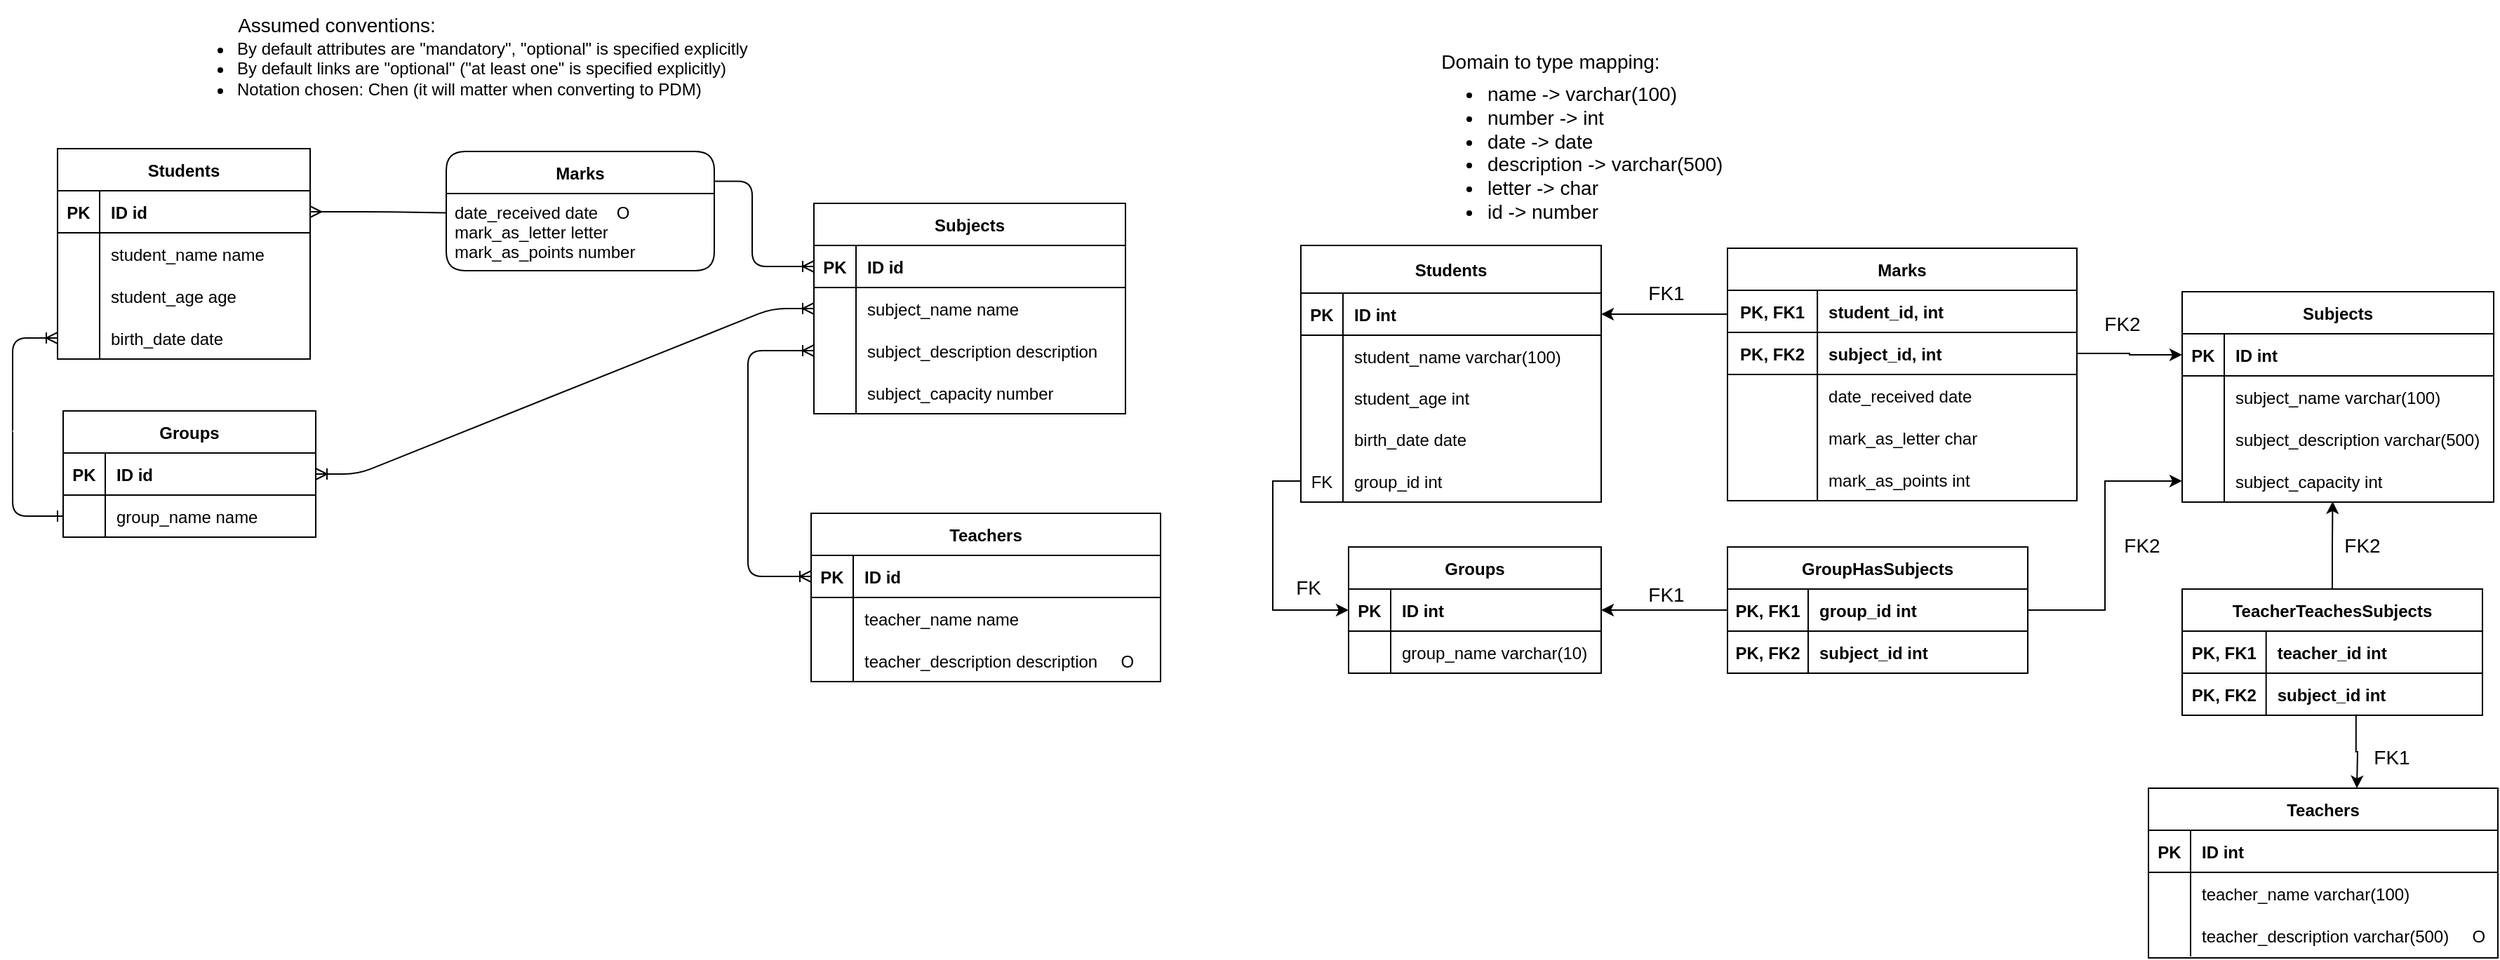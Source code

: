 <mxfile version="15.0.4" type="device"><diagram id="R2lEEEUBdFMjLlhIrx00" name="Page-1"><mxGraphModel dx="2043" dy="1235" grid="0" gridSize="10" guides="1" tooltips="1" connect="1" arrows="1" fold="1" page="1" pageScale="1" pageWidth="850" pageHeight="1100" math="0" shadow="0" extFonts="Permanent Marker^https://fonts.googleapis.com/css?family=Permanent+Marker"><root><mxCell id="0"/><mxCell id="1" parent="0"/><mxCell id="3-szfEB-cQUrkq_Mznma-2" value="Students" style="shape=table;startSize=30;container=1;collapsible=0;childLayout=tableLayout;fixedRows=1;rowLines=0;fontStyle=1;align=center;resizeLast=1;" vertex="1" parent="1"><mxGeometry x="280" y="150" width="180" height="150" as="geometry"/></mxCell><mxCell id="3-szfEB-cQUrkq_Mznma-3" value="" style="shape=partialRectangle;collapsible=0;dropTarget=0;pointerEvents=0;fillColor=none;top=0;left=0;bottom=1;right=0;points=[[0,0.5],[1,0.5]];portConstraint=eastwest;fontStyle=0" vertex="1" parent="3-szfEB-cQUrkq_Mznma-2"><mxGeometry y="30" width="180" height="30" as="geometry"/></mxCell><mxCell id="3-szfEB-cQUrkq_Mznma-4" value="PK" style="shape=partialRectangle;connectable=0;fillColor=none;top=0;left=0;bottom=0;right=0;fontStyle=1;overflow=hidden;" vertex="1" parent="3-szfEB-cQUrkq_Mznma-3"><mxGeometry width="30" height="30" as="geometry"/></mxCell><mxCell id="3-szfEB-cQUrkq_Mznma-5" value="ID id" style="shape=partialRectangle;connectable=0;fillColor=none;top=0;left=0;bottom=0;right=0;align=left;spacingLeft=6;fontStyle=1;overflow=hidden;" vertex="1" parent="3-szfEB-cQUrkq_Mznma-3"><mxGeometry x="30" width="150" height="30" as="geometry"/></mxCell><mxCell id="3-szfEB-cQUrkq_Mznma-6" value="" style="shape=partialRectangle;collapsible=0;dropTarget=0;pointerEvents=0;fillColor=none;top=0;left=0;bottom=0;right=0;points=[[0,0.5],[1,0.5]];portConstraint=eastwest;fontStyle=0" vertex="1" parent="3-szfEB-cQUrkq_Mznma-2"><mxGeometry y="60" width="180" height="30" as="geometry"/></mxCell><mxCell id="3-szfEB-cQUrkq_Mznma-7" value="" style="shape=partialRectangle;connectable=0;fillColor=none;top=0;left=0;bottom=0;right=0;editable=1;overflow=hidden;fontStyle=0" vertex="1" parent="3-szfEB-cQUrkq_Mznma-6"><mxGeometry width="30" height="30" as="geometry"/></mxCell><mxCell id="3-szfEB-cQUrkq_Mznma-8" value="student_name name" style="shape=partialRectangle;connectable=0;fillColor=none;top=0;left=0;bottom=0;right=0;align=left;spacingLeft=6;overflow=hidden;fontStyle=0" vertex="1" parent="3-szfEB-cQUrkq_Mznma-6"><mxGeometry x="30" width="150" height="30" as="geometry"/></mxCell><mxCell id="3-szfEB-cQUrkq_Mznma-9" value="" style="shape=partialRectangle;collapsible=0;dropTarget=0;pointerEvents=0;fillColor=none;top=0;left=0;bottom=0;right=0;points=[[0,0.5],[1,0.5]];portConstraint=eastwest;fontStyle=0" vertex="1" parent="3-szfEB-cQUrkq_Mznma-2"><mxGeometry y="90" width="180" height="30" as="geometry"/></mxCell><mxCell id="3-szfEB-cQUrkq_Mznma-10" value="" style="shape=partialRectangle;connectable=0;fillColor=none;top=0;left=0;bottom=0;right=0;editable=1;overflow=hidden;fontStyle=0" vertex="1" parent="3-szfEB-cQUrkq_Mznma-9"><mxGeometry width="30" height="30" as="geometry"/></mxCell><mxCell id="3-szfEB-cQUrkq_Mznma-11" value="student_age age" style="shape=partialRectangle;connectable=0;fillColor=none;top=0;left=0;bottom=0;right=0;align=left;spacingLeft=6;overflow=hidden;fontStyle=0" vertex="1" parent="3-szfEB-cQUrkq_Mznma-9"><mxGeometry x="30" width="150" height="30" as="geometry"/></mxCell><mxCell id="3-szfEB-cQUrkq_Mznma-12" value="" style="shape=partialRectangle;collapsible=0;dropTarget=0;pointerEvents=0;fillColor=none;top=0;left=0;bottom=0;right=0;points=[[0,0.5],[1,0.5]];portConstraint=eastwest;fontStyle=0" vertex="1" parent="3-szfEB-cQUrkq_Mznma-2"><mxGeometry y="120" width="180" height="30" as="geometry"/></mxCell><mxCell id="3-szfEB-cQUrkq_Mznma-13" value="" style="shape=partialRectangle;connectable=0;fillColor=none;top=0;left=0;bottom=0;right=0;editable=1;overflow=hidden;fontStyle=0" vertex="1" parent="3-szfEB-cQUrkq_Mznma-12"><mxGeometry width="30" height="30" as="geometry"/></mxCell><mxCell id="3-szfEB-cQUrkq_Mznma-14" value="birth_date date" style="shape=partialRectangle;connectable=0;fillColor=none;top=0;left=0;bottom=0;right=0;align=left;spacingLeft=6;overflow=hidden;fontStyle=0" vertex="1" parent="3-szfEB-cQUrkq_Mznma-12"><mxGeometry x="30" width="150" height="30" as="geometry"/></mxCell><mxCell id="3-szfEB-cQUrkq_Mznma-15" value="Groups" style="shape=table;startSize=30;container=1;collapsible=0;childLayout=tableLayout;fixedRows=1;rowLines=0;fontStyle=1;align=center;resizeLast=1;" vertex="1" parent="1"><mxGeometry x="284" y="337" width="180" height="90" as="geometry"/></mxCell><mxCell id="3-szfEB-cQUrkq_Mznma-16" value="" style="shape=partialRectangle;collapsible=0;dropTarget=0;pointerEvents=0;fillColor=none;top=0;left=0;bottom=1;right=0;points=[[0,0.5],[1,0.5]];portConstraint=eastwest;" vertex="1" parent="3-szfEB-cQUrkq_Mznma-15"><mxGeometry y="30" width="180" height="30" as="geometry"/></mxCell><mxCell id="3-szfEB-cQUrkq_Mznma-17" value="PK" style="shape=partialRectangle;connectable=0;fillColor=none;top=0;left=0;bottom=0;right=0;fontStyle=1;overflow=hidden;" vertex="1" parent="3-szfEB-cQUrkq_Mznma-16"><mxGeometry width="30" height="30" as="geometry"/></mxCell><mxCell id="3-szfEB-cQUrkq_Mznma-18" value="ID id" style="shape=partialRectangle;connectable=0;fillColor=none;top=0;left=0;bottom=0;right=0;align=left;spacingLeft=6;fontStyle=1;overflow=hidden;" vertex="1" parent="3-szfEB-cQUrkq_Mznma-16"><mxGeometry x="30" width="150" height="30" as="geometry"/></mxCell><mxCell id="3-szfEB-cQUrkq_Mznma-19" value="" style="shape=partialRectangle;collapsible=0;dropTarget=0;pointerEvents=0;fillColor=none;top=0;left=0;bottom=0;right=0;points=[[0,0.5],[1,0.5]];portConstraint=eastwest;" vertex="1" parent="3-szfEB-cQUrkq_Mznma-15"><mxGeometry y="60" width="180" height="30" as="geometry"/></mxCell><mxCell id="3-szfEB-cQUrkq_Mznma-20" value="" style="shape=partialRectangle;connectable=0;fillColor=none;top=0;left=0;bottom=0;right=0;editable=1;overflow=hidden;" vertex="1" parent="3-szfEB-cQUrkq_Mznma-19"><mxGeometry width="30" height="30" as="geometry"/></mxCell><mxCell id="3-szfEB-cQUrkq_Mznma-21" value="group_name name" style="shape=partialRectangle;connectable=0;fillColor=none;top=0;left=0;bottom=0;right=0;align=left;spacingLeft=6;overflow=hidden;fontStyle=0" vertex="1" parent="3-szfEB-cQUrkq_Mznma-19"><mxGeometry x="30" width="150" height="30" as="geometry"/></mxCell><mxCell id="3-szfEB-cQUrkq_Mznma-22" value="" style="shape=partialRectangle;collapsible=0;dropTarget=0;pointerEvents=0;fillColor=none;top=0;left=0;bottom=0;right=0;points=[[0,0.5],[1,0.5]];portConstraint=eastwest;" vertex="1" parent="3-szfEB-cQUrkq_Mznma-15"><mxGeometry y="90" width="180" as="geometry"/></mxCell><mxCell id="3-szfEB-cQUrkq_Mznma-23" value="" style="shape=partialRectangle;connectable=0;fillColor=none;top=0;left=0;bottom=0;right=0;editable=1;overflow=hidden;" vertex="1" parent="3-szfEB-cQUrkq_Mznma-22"><mxGeometry width="30" as="geometry"/></mxCell><mxCell id="3-szfEB-cQUrkq_Mznma-24" value="" style="shape=partialRectangle;connectable=0;fillColor=none;top=0;left=0;bottom=0;right=0;align=left;spacingLeft=6;overflow=hidden;fontStyle=0" vertex="1" parent="3-szfEB-cQUrkq_Mznma-22"><mxGeometry x="30" width="150" as="geometry"/></mxCell><mxCell id="3-szfEB-cQUrkq_Mznma-25" value="" style="shape=partialRectangle;collapsible=0;dropTarget=0;pointerEvents=0;fillColor=none;top=0;left=0;bottom=0;right=0;points=[[0,0.5],[1,0.5]];portConstraint=eastwest;" vertex="1" parent="3-szfEB-cQUrkq_Mznma-15"><mxGeometry y="90" width="180" as="geometry"/></mxCell><mxCell id="3-szfEB-cQUrkq_Mznma-26" value="" style="shape=partialRectangle;connectable=0;fillColor=none;top=0;left=0;bottom=0;right=0;editable=1;overflow=hidden;" vertex="1" parent="3-szfEB-cQUrkq_Mznma-25"><mxGeometry width="30" as="geometry"/></mxCell><mxCell id="3-szfEB-cQUrkq_Mznma-27" value="" style="shape=partialRectangle;connectable=0;fillColor=none;top=0;left=0;bottom=0;right=0;align=left;spacingLeft=6;overflow=hidden;fontStyle=0" vertex="1" parent="3-szfEB-cQUrkq_Mznma-25"><mxGeometry x="30" width="150" as="geometry"/></mxCell><mxCell id="3-szfEB-cQUrkq_Mznma-28" value="Subjects" style="shape=table;startSize=30;container=1;collapsible=0;childLayout=tableLayout;fixedRows=1;rowLines=0;fontStyle=1;align=center;resizeLast=1;" vertex="1" parent="1"><mxGeometry x="819" y="189" width="222" height="150" as="geometry"/></mxCell><mxCell id="3-szfEB-cQUrkq_Mznma-29" value="" style="shape=partialRectangle;collapsible=0;dropTarget=0;pointerEvents=0;fillColor=none;top=0;left=0;bottom=1;right=0;points=[[0,0.5],[1,0.5]];portConstraint=eastwest;fontStyle=0" vertex="1" parent="3-szfEB-cQUrkq_Mznma-28"><mxGeometry y="30" width="222" height="30" as="geometry"/></mxCell><mxCell id="3-szfEB-cQUrkq_Mznma-30" value="PK" style="shape=partialRectangle;connectable=0;fillColor=none;top=0;left=0;bottom=0;right=0;fontStyle=1;overflow=hidden;" vertex="1" parent="3-szfEB-cQUrkq_Mznma-29"><mxGeometry width="30" height="30" as="geometry"/></mxCell><mxCell id="3-szfEB-cQUrkq_Mznma-31" value="ID id" style="shape=partialRectangle;connectable=0;fillColor=none;top=0;left=0;bottom=0;right=0;align=left;spacingLeft=6;fontStyle=1;overflow=hidden;" vertex="1" parent="3-szfEB-cQUrkq_Mznma-29"><mxGeometry x="30" width="192" height="30" as="geometry"/></mxCell><mxCell id="3-szfEB-cQUrkq_Mznma-32" value="" style="shape=partialRectangle;collapsible=0;dropTarget=0;pointerEvents=0;fillColor=none;top=0;left=0;bottom=0;right=0;points=[[0,0.5],[1,0.5]];portConstraint=eastwest;fontStyle=0" vertex="1" parent="3-szfEB-cQUrkq_Mznma-28"><mxGeometry y="60" width="222" height="30" as="geometry"/></mxCell><mxCell id="3-szfEB-cQUrkq_Mznma-33" value="" style="shape=partialRectangle;connectable=0;fillColor=none;top=0;left=0;bottom=0;right=0;editable=1;overflow=hidden;fontStyle=0" vertex="1" parent="3-szfEB-cQUrkq_Mznma-32"><mxGeometry width="30" height="30" as="geometry"/></mxCell><mxCell id="3-szfEB-cQUrkq_Mznma-34" value="subject_name name" style="shape=partialRectangle;connectable=0;fillColor=none;top=0;left=0;bottom=0;right=0;align=left;spacingLeft=6;overflow=hidden;fontStyle=0" vertex="1" parent="3-szfEB-cQUrkq_Mznma-32"><mxGeometry x="30" width="192" height="30" as="geometry"/></mxCell><mxCell id="3-szfEB-cQUrkq_Mznma-35" value="" style="shape=partialRectangle;collapsible=0;dropTarget=0;pointerEvents=0;fillColor=none;top=0;left=0;bottom=0;right=0;points=[[0,0.5],[1,0.5]];portConstraint=eastwest;fontStyle=0" vertex="1" parent="3-szfEB-cQUrkq_Mznma-28"><mxGeometry y="90" width="222" height="30" as="geometry"/></mxCell><mxCell id="3-szfEB-cQUrkq_Mznma-36" value="" style="shape=partialRectangle;connectable=0;fillColor=none;top=0;left=0;bottom=0;right=0;editable=1;overflow=hidden;fontStyle=0" vertex="1" parent="3-szfEB-cQUrkq_Mznma-35"><mxGeometry width="30" height="30" as="geometry"/></mxCell><mxCell id="3-szfEB-cQUrkq_Mznma-37" value="subject_description description" style="shape=partialRectangle;connectable=0;fillColor=none;top=0;left=0;bottom=0;right=0;align=left;spacingLeft=6;overflow=hidden;fontStyle=0" vertex="1" parent="3-szfEB-cQUrkq_Mznma-35"><mxGeometry x="30" width="192" height="30" as="geometry"/></mxCell><mxCell id="3-szfEB-cQUrkq_Mznma-38" value="" style="shape=partialRectangle;collapsible=0;dropTarget=0;pointerEvents=0;fillColor=none;top=0;left=0;bottom=0;right=0;points=[[0,0.5],[1,0.5]];portConstraint=eastwest;fontStyle=0" vertex="1" parent="3-szfEB-cQUrkq_Mznma-28"><mxGeometry y="120" width="222" height="30" as="geometry"/></mxCell><mxCell id="3-szfEB-cQUrkq_Mznma-39" value="" style="shape=partialRectangle;connectable=0;fillColor=none;top=0;left=0;bottom=0;right=0;editable=1;overflow=hidden;fontStyle=0" vertex="1" parent="3-szfEB-cQUrkq_Mznma-38"><mxGeometry width="30" height="30" as="geometry"/></mxCell><mxCell id="3-szfEB-cQUrkq_Mznma-40" value="subject_capacity number" style="shape=partialRectangle;connectable=0;fillColor=none;top=0;left=0;bottom=0;right=0;align=left;spacingLeft=6;overflow=hidden;fontStyle=0" vertex="1" parent="3-szfEB-cQUrkq_Mznma-38"><mxGeometry x="30" width="192" height="30" as="geometry"/></mxCell><mxCell id="3-szfEB-cQUrkq_Mznma-42" value="" style="edgeStyle=entityRelationEdgeStyle;fontSize=12;html=1;endArrow=ERoneToMany;exitX=1;exitY=0.5;exitDx=0;exitDy=0;startArrow=ERoneToMany;startFill=0;fontStyle=0;entryX=0;entryY=0.5;entryDx=0;entryDy=0;" edge="1" parent="1" source="3-szfEB-cQUrkq_Mznma-16" target="3-szfEB-cQUrkq_Mznma-32"><mxGeometry width="100" height="100" relative="1" as="geometry"><mxPoint x="190" y="340" as="sourcePoint"/><mxPoint x="819" y="234" as="targetPoint"/></mxGeometry></mxCell><mxCell id="3-szfEB-cQUrkq_Mznma-43" value="Marks" style="swimlane;childLayout=stackLayout;horizontal=1;startSize=30;horizontalStack=0;rounded=1;fontSize=12;fontStyle=1;strokeWidth=1;resizeParent=0;resizeLast=1;shadow=0;dashed=0;align=center;swimlaneLine=1;collapsible=0;" vertex="1" parent="1"><mxGeometry x="557" y="152" width="191" height="85" as="geometry"/></mxCell><mxCell id="3-szfEB-cQUrkq_Mznma-44" value="date_received date    O&#10;mark_as_letter letter&#10;mark_as_points number" style="align=left;strokeColor=none;fillColor=none;spacingLeft=4;fontSize=12;verticalAlign=top;resizable=0;rotatable=0;part=1;fontStyle=0" vertex="1" parent="3-szfEB-cQUrkq_Mznma-43"><mxGeometry y="30" width="191" height="55" as="geometry"/></mxCell><mxCell id="3-szfEB-cQUrkq_Mznma-45" value="" style="edgeStyle=orthogonalEdgeStyle;fontSize=12;html=1;endArrow=none;exitX=1;exitY=0.5;exitDx=0;exitDy=0;startArrow=ERmany;startFill=0;endFill=0;fontStyle=0;entryX=0;entryY=0.25;entryDx=0;entryDy=0;" edge="1" parent="1" source="3-szfEB-cQUrkq_Mznma-3" target="3-szfEB-cQUrkq_Mznma-44"><mxGeometry width="100" height="100" relative="1" as="geometry"><mxPoint x="515" y="224.5" as="sourcePoint"/><mxPoint x="602" y="193" as="targetPoint"/></mxGeometry></mxCell><mxCell id="3-szfEB-cQUrkq_Mznma-46" value="" style="edgeStyle=orthogonalEdgeStyle;fontSize=12;html=1;endArrow=none;startArrow=ERoneToMany;startFill=0;endFill=0;entryX=1;entryY=0.25;entryDx=0;entryDy=0;fontStyle=0;exitX=0;exitY=0.5;exitDx=0;exitDy=0;" edge="1" parent="1" source="3-szfEB-cQUrkq_Mznma-29" target="3-szfEB-cQUrkq_Mznma-43"><mxGeometry width="100" height="100" relative="1" as="geometry"><mxPoint x="803" y="208" as="sourcePoint"/><mxPoint x="510" y="305" as="targetPoint"/><Array as="points"><mxPoint x="775" y="234"/><mxPoint x="775" y="173"/></Array></mxGeometry></mxCell><mxCell id="3-szfEB-cQUrkq_Mznma-49" value="Teachers" style="shape=table;startSize=30;container=1;collapsible=0;childLayout=tableLayout;fixedRows=1;rowLines=0;fontStyle=1;align=center;resizeLast=1;" vertex="1" parent="1"><mxGeometry x="817" y="410" width="249" height="120" as="geometry"/></mxCell><mxCell id="3-szfEB-cQUrkq_Mznma-50" value="" style="shape=partialRectangle;collapsible=0;dropTarget=0;pointerEvents=0;fillColor=none;top=0;left=0;bottom=1;right=0;points=[[0,0.5],[1,0.5]];portConstraint=eastwest;fontStyle=0" vertex="1" parent="3-szfEB-cQUrkq_Mznma-49"><mxGeometry y="30" width="249" height="30" as="geometry"/></mxCell><mxCell id="3-szfEB-cQUrkq_Mznma-51" value="PK" style="shape=partialRectangle;connectable=0;fillColor=none;top=0;left=0;bottom=0;right=0;fontStyle=1;overflow=hidden;" vertex="1" parent="3-szfEB-cQUrkq_Mznma-50"><mxGeometry width="30" height="30" as="geometry"/></mxCell><mxCell id="3-szfEB-cQUrkq_Mznma-52" value="ID id" style="shape=partialRectangle;connectable=0;fillColor=none;top=0;left=0;bottom=0;right=0;align=left;spacingLeft=6;fontStyle=1;overflow=hidden;" vertex="1" parent="3-szfEB-cQUrkq_Mznma-50"><mxGeometry x="30" width="219" height="30" as="geometry"/></mxCell><mxCell id="3-szfEB-cQUrkq_Mznma-53" value="" style="shape=partialRectangle;collapsible=0;dropTarget=0;pointerEvents=0;fillColor=none;top=0;left=0;bottom=0;right=0;points=[[0,0.5],[1,0.5]];portConstraint=eastwest;fontStyle=0" vertex="1" parent="3-szfEB-cQUrkq_Mznma-49"><mxGeometry y="60" width="249" height="30" as="geometry"/></mxCell><mxCell id="3-szfEB-cQUrkq_Mznma-54" value="" style="shape=partialRectangle;connectable=0;fillColor=none;top=0;left=0;bottom=0;right=0;editable=1;overflow=hidden;fontStyle=0" vertex="1" parent="3-szfEB-cQUrkq_Mznma-53"><mxGeometry width="30" height="30" as="geometry"/></mxCell><mxCell id="3-szfEB-cQUrkq_Mznma-55" value="teacher_name name" style="shape=partialRectangle;connectable=0;fillColor=none;top=0;left=0;bottom=0;right=0;align=left;spacingLeft=6;overflow=hidden;fontStyle=0" vertex="1" parent="3-szfEB-cQUrkq_Mznma-53"><mxGeometry x="30" width="219" height="30" as="geometry"/></mxCell><mxCell id="3-szfEB-cQUrkq_Mznma-56" value="" style="shape=partialRectangle;collapsible=0;dropTarget=0;pointerEvents=0;fillColor=none;top=0;left=0;bottom=0;right=0;points=[[0,0.5],[1,0.5]];portConstraint=eastwest;fontStyle=0" vertex="1" parent="3-szfEB-cQUrkq_Mznma-49"><mxGeometry y="90" width="249" height="30" as="geometry"/></mxCell><mxCell id="3-szfEB-cQUrkq_Mznma-57" value="" style="shape=partialRectangle;connectable=0;fillColor=none;top=0;left=0;bottom=0;right=0;editable=1;overflow=hidden;fontStyle=0" vertex="1" parent="3-szfEB-cQUrkq_Mznma-56"><mxGeometry width="30" height="30" as="geometry"/></mxCell><mxCell id="3-szfEB-cQUrkq_Mznma-58" value="teacher_description description     O" style="shape=partialRectangle;connectable=0;fillColor=none;top=0;left=0;bottom=0;right=0;align=left;spacingLeft=6;overflow=hidden;fontStyle=0" vertex="1" parent="3-szfEB-cQUrkq_Mznma-56"><mxGeometry x="30" width="219" height="30" as="geometry"/></mxCell><mxCell id="3-szfEB-cQUrkq_Mznma-59" value="" style="shape=partialRectangle;collapsible=0;dropTarget=0;pointerEvents=0;fillColor=none;top=0;left=0;bottom=0;right=0;points=[[0,0.5],[1,0.5]];portConstraint=eastwest;fontStyle=0" vertex="1" parent="3-szfEB-cQUrkq_Mznma-49"><mxGeometry y="120" width="249" as="geometry"/></mxCell><mxCell id="3-szfEB-cQUrkq_Mznma-60" value="" style="shape=partialRectangle;connectable=0;fillColor=none;top=0;left=0;bottom=0;right=0;editable=1;overflow=hidden;fontStyle=0" vertex="1" parent="3-szfEB-cQUrkq_Mznma-59"><mxGeometry width="30" as="geometry"/></mxCell><mxCell id="3-szfEB-cQUrkq_Mznma-61" value="" style="shape=partialRectangle;connectable=0;fillColor=none;top=0;left=0;bottom=0;right=0;align=left;spacingLeft=6;overflow=hidden;fontStyle=0" vertex="1" parent="3-szfEB-cQUrkq_Mznma-59"><mxGeometry x="30" width="219" as="geometry"/></mxCell><mxCell id="3-szfEB-cQUrkq_Mznma-62" value="" style="edgeStyle=orthogonalEdgeStyle;fontSize=12;html=1;endArrow=ERoneToMany;startArrow=ERoneToMany;startFill=0;fontStyle=0;exitX=0;exitY=0.5;exitDx=0;exitDy=0;entryX=0;entryY=0.5;entryDx=0;entryDy=0;" edge="1" parent="1" source="3-szfEB-cQUrkq_Mznma-35" target="3-szfEB-cQUrkq_Mznma-50"><mxGeometry width="100" height="100" relative="1" as="geometry"><mxPoint x="771" y="312" as="sourcePoint"/><mxPoint x="798" y="485" as="targetPoint"/><Array as="points"><mxPoint x="772" y="294"/><mxPoint x="772" y="455"/></Array></mxGeometry></mxCell><mxCell id="3-szfEB-cQUrkq_Mznma-65" value="&lt;ul&gt;&lt;li&gt;By default attributes are &quot;mandatory&quot;, &quot;optional&quot; is specified explicitly&lt;/li&gt;&lt;li&gt;By default links are &quot;optional&quot; (&quot;at least one&quot; is specified explicitly)&lt;/li&gt;&lt;li&gt;Notation chosen: Chen (it will matter when converting to PDM)&lt;/li&gt;&lt;/ul&gt;" style="text;strokeColor=none;fillColor=none;html=1;whiteSpace=wrap;verticalAlign=middle;overflow=hidden;" vertex="1" parent="1"><mxGeometry x="366" y="57" width="669" height="61" as="geometry"/></mxCell><mxCell id="3-szfEB-cQUrkq_Mznma-67" value="Assumed conventions:" style="text;html=1;strokeColor=none;fillColor=none;align=center;verticalAlign=middle;whiteSpace=wrap;rounded=0;fontSize=14;" vertex="1" parent="1"><mxGeometry x="379" y="44" width="200" height="36" as="geometry"/></mxCell><mxCell id="3-szfEB-cQUrkq_Mznma-69" value="&lt;ul&gt;&lt;li&gt;name -&amp;gt; varchar(100)&lt;/li&gt;&lt;li&gt;number -&amp;gt; int&lt;/li&gt;&lt;li&gt;date -&amp;gt; date&lt;/li&gt;&lt;li&gt;description -&amp;gt; varchar(500)&lt;/li&gt;&lt;li&gt;letter -&amp;gt; char&lt;/li&gt;&lt;li&gt;id -&amp;gt; number&lt;/li&gt;&lt;/ul&gt;" style="text;strokeColor=none;fillColor=none;html=1;whiteSpace=wrap;verticalAlign=middle;overflow=hidden;fontSize=14;fontStyle=0" vertex="1" parent="1"><mxGeometry x="1257" y="86" width="276" height="129" as="geometry"/></mxCell><mxCell id="3-szfEB-cQUrkq_Mznma-71" value="Domain to type mapping:" style="text;html=1;strokeColor=none;fillColor=none;align=center;verticalAlign=middle;whiteSpace=wrap;rounded=0;fontSize=14;fontStyle=0" vertex="1" parent="1"><mxGeometry x="1244" y="70" width="200" height="36" as="geometry"/></mxCell><mxCell id="3-szfEB-cQUrkq_Mznma-86" value="Groups" style="shape=table;startSize=30;container=1;collapsible=0;childLayout=tableLayout;fixedRows=1;rowLines=0;fontStyle=1;align=center;resizeLast=1;" vertex="1" parent="1"><mxGeometry x="1200" y="434" width="180" height="90" as="geometry"/></mxCell><mxCell id="3-szfEB-cQUrkq_Mznma-87" value="" style="shape=partialRectangle;collapsible=0;dropTarget=0;pointerEvents=0;fillColor=none;top=0;left=0;bottom=1;right=0;points=[[0,0.5],[1,0.5]];portConstraint=eastwest;fontStyle=0" vertex="1" parent="3-szfEB-cQUrkq_Mznma-86"><mxGeometry y="30" width="180" height="30" as="geometry"/></mxCell><mxCell id="3-szfEB-cQUrkq_Mznma-88" value="PK" style="shape=partialRectangle;connectable=0;fillColor=none;top=0;left=0;bottom=0;right=0;fontStyle=1;overflow=hidden;" vertex="1" parent="3-szfEB-cQUrkq_Mznma-87"><mxGeometry width="30" height="30" as="geometry"/></mxCell><mxCell id="3-szfEB-cQUrkq_Mznma-89" value="ID int" style="shape=partialRectangle;connectable=0;fillColor=none;top=0;left=0;bottom=0;right=0;align=left;spacingLeft=6;fontStyle=1;overflow=hidden;" vertex="1" parent="3-szfEB-cQUrkq_Mznma-87"><mxGeometry x="30" width="150" height="30" as="geometry"/></mxCell><mxCell id="3-szfEB-cQUrkq_Mznma-90" value="" style="shape=partialRectangle;collapsible=0;dropTarget=0;pointerEvents=0;fillColor=none;top=0;left=0;bottom=0;right=0;points=[[0,0.5],[1,0.5]];portConstraint=eastwest;fontStyle=0" vertex="1" parent="3-szfEB-cQUrkq_Mznma-86"><mxGeometry y="60" width="180" height="30" as="geometry"/></mxCell><mxCell id="3-szfEB-cQUrkq_Mznma-91" value="" style="shape=partialRectangle;connectable=0;fillColor=none;top=0;left=0;bottom=0;right=0;editable=1;overflow=hidden;fontStyle=0" vertex="1" parent="3-szfEB-cQUrkq_Mznma-90"><mxGeometry width="30" height="30" as="geometry"/></mxCell><mxCell id="3-szfEB-cQUrkq_Mznma-92" value="group_name varchar(10)" style="shape=partialRectangle;connectable=0;fillColor=none;top=0;left=0;bottom=0;right=0;align=left;spacingLeft=6;overflow=hidden;fontStyle=0" vertex="1" parent="3-szfEB-cQUrkq_Mznma-90"><mxGeometry x="30" width="150" height="30" as="geometry"/></mxCell><mxCell id="3-szfEB-cQUrkq_Mznma-93" value="" style="shape=partialRectangle;collapsible=0;dropTarget=0;pointerEvents=0;fillColor=none;top=0;left=0;bottom=0;right=0;points=[[0,0.5],[1,0.5]];portConstraint=eastwest;fontStyle=0" vertex="1" parent="3-szfEB-cQUrkq_Mznma-86"><mxGeometry y="90" width="180" as="geometry"/></mxCell><mxCell id="3-szfEB-cQUrkq_Mznma-94" value="" style="shape=partialRectangle;connectable=0;fillColor=none;top=0;left=0;bottom=0;right=0;editable=1;overflow=hidden;fontStyle=0" vertex="1" parent="3-szfEB-cQUrkq_Mznma-93"><mxGeometry width="30" as="geometry"/></mxCell><mxCell id="3-szfEB-cQUrkq_Mznma-95" value="" style="shape=partialRectangle;connectable=0;fillColor=none;top=0;left=0;bottom=0;right=0;align=left;spacingLeft=6;overflow=hidden;fontStyle=0" vertex="1" parent="3-szfEB-cQUrkq_Mznma-93"><mxGeometry x="30" width="150" as="geometry"/></mxCell><mxCell id="3-szfEB-cQUrkq_Mznma-96" value="" style="shape=partialRectangle;collapsible=0;dropTarget=0;pointerEvents=0;fillColor=none;top=0;left=0;bottom=0;right=0;points=[[0,0.5],[1,0.5]];portConstraint=eastwest;fontStyle=0" vertex="1" parent="3-szfEB-cQUrkq_Mznma-86"><mxGeometry y="90" width="180" as="geometry"/></mxCell><mxCell id="3-szfEB-cQUrkq_Mznma-97" value="" style="shape=partialRectangle;connectable=0;fillColor=none;top=0;left=0;bottom=0;right=0;editable=1;overflow=hidden;fontStyle=0" vertex="1" parent="3-szfEB-cQUrkq_Mznma-96"><mxGeometry width="30" as="geometry"/></mxCell><mxCell id="3-szfEB-cQUrkq_Mznma-98" value="" style="shape=partialRectangle;connectable=0;fillColor=none;top=0;left=0;bottom=0;right=0;align=left;spacingLeft=6;overflow=hidden;fontStyle=0" vertex="1" parent="3-szfEB-cQUrkq_Mznma-96"><mxGeometry x="30" width="150" as="geometry"/></mxCell><mxCell id="3-szfEB-cQUrkq_Mznma-104" value="Students" style="shape=table;startSize=34;container=1;collapsible=0;childLayout=tableLayout;fixedRows=1;rowLines=0;fontStyle=1;align=center;resizeLast=1;" vertex="1" parent="1"><mxGeometry x="1166" y="219" width="214" height="183" as="geometry"/></mxCell><mxCell id="3-szfEB-cQUrkq_Mznma-105" value="" style="shape=partialRectangle;collapsible=0;dropTarget=0;pointerEvents=0;fillColor=none;top=0;left=0;bottom=1;right=0;points=[[0,0.5],[1,0.5]];portConstraint=eastwest;fontStyle=0" vertex="1" parent="3-szfEB-cQUrkq_Mznma-104"><mxGeometry y="34" width="214" height="30" as="geometry"/></mxCell><mxCell id="3-szfEB-cQUrkq_Mznma-106" value="PK" style="shape=partialRectangle;connectable=0;fillColor=none;top=0;left=0;bottom=0;right=0;fontStyle=1;overflow=hidden;" vertex="1" parent="3-szfEB-cQUrkq_Mznma-105"><mxGeometry width="30" height="30" as="geometry"/></mxCell><mxCell id="3-szfEB-cQUrkq_Mznma-107" value="ID int" style="shape=partialRectangle;connectable=0;fillColor=none;top=0;left=0;bottom=0;right=0;align=left;spacingLeft=6;fontStyle=1;overflow=hidden;" vertex="1" parent="3-szfEB-cQUrkq_Mznma-105"><mxGeometry x="30" width="184" height="30" as="geometry"/></mxCell><mxCell id="3-szfEB-cQUrkq_Mznma-108" value="" style="shape=partialRectangle;collapsible=0;dropTarget=0;pointerEvents=0;fillColor=none;top=0;left=0;bottom=0;right=0;points=[[0,0.5],[1,0.5]];portConstraint=eastwest;fontStyle=0" vertex="1" parent="3-szfEB-cQUrkq_Mznma-104"><mxGeometry y="64" width="214" height="30" as="geometry"/></mxCell><mxCell id="3-szfEB-cQUrkq_Mznma-109" value="" style="shape=partialRectangle;connectable=0;fillColor=none;top=0;left=0;bottom=0;right=0;editable=1;overflow=hidden;fontStyle=0" vertex="1" parent="3-szfEB-cQUrkq_Mznma-108"><mxGeometry width="30" height="30" as="geometry"/></mxCell><mxCell id="3-szfEB-cQUrkq_Mznma-110" value="student_name varchar(100)" style="shape=partialRectangle;connectable=0;fillColor=none;top=0;left=0;bottom=0;right=0;align=left;spacingLeft=6;overflow=hidden;fontStyle=0" vertex="1" parent="3-szfEB-cQUrkq_Mznma-108"><mxGeometry x="30" width="184" height="30" as="geometry"/></mxCell><mxCell id="3-szfEB-cQUrkq_Mznma-111" value="" style="shape=partialRectangle;collapsible=0;dropTarget=0;pointerEvents=0;fillColor=none;top=0;left=0;bottom=0;right=0;points=[[0,0.5],[1,0.5]];portConstraint=eastwest;fontStyle=0" vertex="1" parent="3-szfEB-cQUrkq_Mznma-104"><mxGeometry y="94" width="214" height="29" as="geometry"/></mxCell><mxCell id="3-szfEB-cQUrkq_Mznma-112" value="" style="shape=partialRectangle;connectable=0;fillColor=none;top=0;left=0;bottom=0;right=0;editable=1;overflow=hidden;fontStyle=0" vertex="1" parent="3-szfEB-cQUrkq_Mznma-111"><mxGeometry width="30" height="29" as="geometry"/></mxCell><mxCell id="3-szfEB-cQUrkq_Mznma-113" value="student_age int" style="shape=partialRectangle;connectable=0;fillColor=none;top=0;left=0;bottom=0;right=0;align=left;spacingLeft=6;overflow=hidden;fontStyle=0" vertex="1" parent="3-szfEB-cQUrkq_Mznma-111"><mxGeometry x="30" width="184" height="29" as="geometry"/></mxCell><mxCell id="3-szfEB-cQUrkq_Mznma-114" value="" style="shape=partialRectangle;collapsible=0;dropTarget=0;pointerEvents=0;fillColor=none;top=0;left=0;bottom=0;right=0;points=[[0,0.5],[1,0.5]];portConstraint=eastwest;fontStyle=0" vertex="1" parent="3-szfEB-cQUrkq_Mznma-104"><mxGeometry y="123" width="214" height="30" as="geometry"/></mxCell><mxCell id="3-szfEB-cQUrkq_Mznma-115" value="" style="shape=partialRectangle;connectable=0;fillColor=none;top=0;left=0;bottom=0;right=0;editable=1;overflow=hidden;fontStyle=0" vertex="1" parent="3-szfEB-cQUrkq_Mznma-114"><mxGeometry width="30" height="30" as="geometry"/></mxCell><mxCell id="3-szfEB-cQUrkq_Mznma-116" value="birth_date date" style="shape=partialRectangle;connectable=0;fillColor=none;top=0;left=0;bottom=0;right=0;align=left;spacingLeft=6;overflow=hidden;fontStyle=0" vertex="1" parent="3-szfEB-cQUrkq_Mznma-114"><mxGeometry x="30" width="184" height="30" as="geometry"/></mxCell><mxCell id="3-szfEB-cQUrkq_Mznma-134" value="" style="shape=partialRectangle;collapsible=0;dropTarget=0;pointerEvents=0;fillColor=none;top=0;left=0;bottom=0;right=0;points=[[0,0.5],[1,0.5]];portConstraint=eastwest;fontStyle=0" vertex="1" parent="3-szfEB-cQUrkq_Mznma-104"><mxGeometry y="153" width="214" height="30" as="geometry"/></mxCell><mxCell id="3-szfEB-cQUrkq_Mznma-135" value="FK" style="shape=partialRectangle;connectable=0;fillColor=none;top=0;left=0;bottom=0;right=0;editable=1;overflow=hidden;fontStyle=0" vertex="1" parent="3-szfEB-cQUrkq_Mznma-134"><mxGeometry width="30" height="30" as="geometry"/></mxCell><mxCell id="3-szfEB-cQUrkq_Mznma-136" value="group_id int" style="shape=partialRectangle;connectable=0;fillColor=none;top=0;left=0;bottom=0;right=0;align=left;spacingLeft=6;overflow=hidden;fontStyle=0" vertex="1" parent="3-szfEB-cQUrkq_Mznma-134"><mxGeometry x="30" width="184" height="30" as="geometry"/></mxCell><mxCell id="3-szfEB-cQUrkq_Mznma-120" value="Subjects" style="shape=table;startSize=30;container=1;collapsible=0;childLayout=tableLayout;fixedRows=1;rowLines=0;fontStyle=1;align=center;resizeLast=1;" vertex="1" parent="1"><mxGeometry x="1794" y="251.96" width="222" height="150" as="geometry"/></mxCell><mxCell id="3-szfEB-cQUrkq_Mznma-121" value="" style="shape=partialRectangle;collapsible=0;dropTarget=0;pointerEvents=0;fillColor=none;top=0;left=0;bottom=1;right=0;points=[[0,0.5],[1,0.5]];portConstraint=eastwest;fontStyle=0" vertex="1" parent="3-szfEB-cQUrkq_Mznma-120"><mxGeometry y="30" width="222" height="30" as="geometry"/></mxCell><mxCell id="3-szfEB-cQUrkq_Mznma-122" value="PK" style="shape=partialRectangle;connectable=0;fillColor=none;top=0;left=0;bottom=0;right=0;fontStyle=1;overflow=hidden;" vertex="1" parent="3-szfEB-cQUrkq_Mznma-121"><mxGeometry width="30" height="30" as="geometry"/></mxCell><mxCell id="3-szfEB-cQUrkq_Mznma-123" value="ID int" style="shape=partialRectangle;connectable=0;fillColor=none;top=0;left=0;bottom=0;right=0;align=left;spacingLeft=6;fontStyle=1;overflow=hidden;" vertex="1" parent="3-szfEB-cQUrkq_Mznma-121"><mxGeometry x="30" width="192" height="30" as="geometry"/></mxCell><mxCell id="3-szfEB-cQUrkq_Mznma-124" value="" style="shape=partialRectangle;collapsible=0;dropTarget=0;pointerEvents=0;fillColor=none;top=0;left=0;bottom=0;right=0;points=[[0,0.5],[1,0.5]];portConstraint=eastwest;fontStyle=0" vertex="1" parent="3-szfEB-cQUrkq_Mznma-120"><mxGeometry y="60" width="222" height="30" as="geometry"/></mxCell><mxCell id="3-szfEB-cQUrkq_Mznma-125" value="" style="shape=partialRectangle;connectable=0;fillColor=none;top=0;left=0;bottom=0;right=0;editable=1;overflow=hidden;fontStyle=0" vertex="1" parent="3-szfEB-cQUrkq_Mznma-124"><mxGeometry width="30" height="30" as="geometry"/></mxCell><mxCell id="3-szfEB-cQUrkq_Mznma-126" value="subject_name varchar(100)" style="shape=partialRectangle;connectable=0;fillColor=none;top=0;left=0;bottom=0;right=0;align=left;spacingLeft=6;overflow=hidden;fontStyle=0" vertex="1" parent="3-szfEB-cQUrkq_Mznma-124"><mxGeometry x="30" width="192" height="30" as="geometry"/></mxCell><mxCell id="3-szfEB-cQUrkq_Mznma-127" value="" style="shape=partialRectangle;collapsible=0;dropTarget=0;pointerEvents=0;fillColor=none;top=0;left=0;bottom=0;right=0;points=[[0,0.5],[1,0.5]];portConstraint=eastwest;fontStyle=0" vertex="1" parent="3-szfEB-cQUrkq_Mznma-120"><mxGeometry y="90" width="222" height="30" as="geometry"/></mxCell><mxCell id="3-szfEB-cQUrkq_Mznma-128" value="" style="shape=partialRectangle;connectable=0;fillColor=none;top=0;left=0;bottom=0;right=0;editable=1;overflow=hidden;fontStyle=0" vertex="1" parent="3-szfEB-cQUrkq_Mznma-127"><mxGeometry width="30" height="30" as="geometry"/></mxCell><mxCell id="3-szfEB-cQUrkq_Mznma-129" value="subject_description varchar(500)" style="shape=partialRectangle;connectable=0;fillColor=none;top=0;left=0;bottom=0;right=0;align=left;spacingLeft=6;overflow=hidden;fontStyle=0" vertex="1" parent="3-szfEB-cQUrkq_Mznma-127"><mxGeometry x="30" width="192" height="30" as="geometry"/></mxCell><mxCell id="3-szfEB-cQUrkq_Mznma-130" value="" style="shape=partialRectangle;collapsible=0;dropTarget=0;pointerEvents=0;fillColor=none;top=0;left=0;bottom=0;right=0;points=[[0,0.5],[1,0.5]];portConstraint=eastwest;fontStyle=0" vertex="1" parent="3-szfEB-cQUrkq_Mznma-120"><mxGeometry y="120" width="222" height="30" as="geometry"/></mxCell><mxCell id="3-szfEB-cQUrkq_Mznma-131" value="" style="shape=partialRectangle;connectable=0;fillColor=none;top=0;left=0;bottom=0;right=0;editable=1;overflow=hidden;fontStyle=0" vertex="1" parent="3-szfEB-cQUrkq_Mznma-130"><mxGeometry width="30" height="30" as="geometry"/></mxCell><mxCell id="3-szfEB-cQUrkq_Mznma-132" value="subject_capacity int" style="shape=partialRectangle;connectable=0;fillColor=none;top=0;left=0;bottom=0;right=0;align=left;spacingLeft=6;overflow=hidden;fontStyle=0" vertex="1" parent="3-szfEB-cQUrkq_Mznma-130"><mxGeometry x="30" width="192" height="30" as="geometry"/></mxCell><mxCell id="3-szfEB-cQUrkq_Mznma-137" value="GroupHasSubjects" style="shape=table;startSize=30;container=1;collapsible=0;childLayout=tableLayout;fixedRows=1;rowLines=0;fontStyle=1;align=center;resizeLast=1;" vertex="1" parent="1"><mxGeometry x="1470" y="434" width="214" height="90" as="geometry"/></mxCell><mxCell id="3-szfEB-cQUrkq_Mznma-138" value="" style="shape=partialRectangle;collapsible=0;dropTarget=0;pointerEvents=0;fillColor=none;top=0;left=0;bottom=1;right=0;points=[[0,0.5],[1,0.5]];portConstraint=eastwest;fontStyle=0" vertex="1" parent="3-szfEB-cQUrkq_Mznma-137"><mxGeometry y="30" width="214" height="30" as="geometry"/></mxCell><mxCell id="3-szfEB-cQUrkq_Mznma-139" value="PK, FK1" style="shape=partialRectangle;connectable=0;fillColor=none;top=0;left=0;bottom=0;right=0;fontStyle=1;overflow=hidden;" vertex="1" parent="3-szfEB-cQUrkq_Mznma-138"><mxGeometry width="57.5" height="30" as="geometry"/></mxCell><mxCell id="3-szfEB-cQUrkq_Mznma-140" value="group_id int" style="shape=partialRectangle;connectable=0;fillColor=none;top=0;left=0;bottom=0;right=0;align=left;spacingLeft=6;fontStyle=1;overflow=hidden;" vertex="1" parent="3-szfEB-cQUrkq_Mznma-138"><mxGeometry x="57.5" width="156.5" height="30" as="geometry"/></mxCell><mxCell id="3-szfEB-cQUrkq_Mznma-141" value="" style="shape=partialRectangle;collapsible=0;dropTarget=0;pointerEvents=0;fillColor=none;top=0;left=0;bottom=0;right=0;points=[[0,0.5],[1,0.5]];portConstraint=eastwest;fontStyle=0" vertex="1" parent="3-szfEB-cQUrkq_Mznma-137"><mxGeometry y="60" width="214" height="30" as="geometry"/></mxCell><mxCell id="3-szfEB-cQUrkq_Mznma-142" value="PK, FK2" style="shape=partialRectangle;connectable=0;fillColor=none;top=0;left=0;bottom=0;right=0;editable=1;overflow=hidden;fontStyle=1" vertex="1" parent="3-szfEB-cQUrkq_Mznma-141"><mxGeometry width="57.5" height="30" as="geometry"/></mxCell><mxCell id="3-szfEB-cQUrkq_Mznma-143" value="subject_id int" style="shape=partialRectangle;connectable=0;fillColor=none;top=0;left=0;bottom=0;right=0;align=left;spacingLeft=6;overflow=hidden;fontStyle=1" vertex="1" parent="3-szfEB-cQUrkq_Mznma-141"><mxGeometry x="57.5" width="156.5" height="30" as="geometry"/></mxCell><mxCell id="3-szfEB-cQUrkq_Mznma-144" value="" style="shape=partialRectangle;collapsible=0;dropTarget=0;pointerEvents=0;fillColor=none;top=0;left=0;bottom=0;right=0;points=[[0,0.5],[1,0.5]];portConstraint=eastwest;fontStyle=0" vertex="1" parent="3-szfEB-cQUrkq_Mznma-137"><mxGeometry y="90" width="214" as="geometry"/></mxCell><mxCell id="3-szfEB-cQUrkq_Mznma-145" value="" style="shape=partialRectangle;connectable=0;fillColor=none;top=0;left=0;bottom=0;right=0;editable=1;overflow=hidden;fontStyle=0" vertex="1" parent="3-szfEB-cQUrkq_Mznma-144"><mxGeometry width="57.5" as="geometry"/></mxCell><mxCell id="3-szfEB-cQUrkq_Mznma-146" value="" style="shape=partialRectangle;connectable=0;fillColor=none;top=0;left=0;bottom=0;right=0;align=left;spacingLeft=6;overflow=hidden;fontStyle=0" vertex="1" parent="3-szfEB-cQUrkq_Mznma-144"><mxGeometry x="57.5" width="156.5" as="geometry"/></mxCell><mxCell id="3-szfEB-cQUrkq_Mznma-147" value="" style="shape=partialRectangle;collapsible=0;dropTarget=0;pointerEvents=0;fillColor=none;top=0;left=0;bottom=0;right=0;points=[[0,0.5],[1,0.5]];portConstraint=eastwest;fontStyle=0" vertex="1" parent="3-szfEB-cQUrkq_Mznma-137"><mxGeometry y="90" width="214" as="geometry"/></mxCell><mxCell id="3-szfEB-cQUrkq_Mznma-148" value="" style="shape=partialRectangle;connectable=0;fillColor=none;top=0;left=0;bottom=0;right=0;editable=1;overflow=hidden;fontStyle=0" vertex="1" parent="3-szfEB-cQUrkq_Mznma-147"><mxGeometry width="57.5" as="geometry"/></mxCell><mxCell id="3-szfEB-cQUrkq_Mznma-149" value="" style="shape=partialRectangle;connectable=0;fillColor=none;top=0;left=0;bottom=0;right=0;align=left;spacingLeft=6;overflow=hidden;fontStyle=0" vertex="1" parent="3-szfEB-cQUrkq_Mznma-147"><mxGeometry x="57.5" width="156.5" as="geometry"/></mxCell><mxCell id="3-szfEB-cQUrkq_Mznma-230" style="edgeStyle=orthogonalEdgeStyle;rounded=0;jumpSize=6;orthogonalLoop=1;jettySize=auto;html=1;exitX=0.5;exitY=0;exitDx=0;exitDy=0;entryX=0.483;entryY=0.983;entryDx=0;entryDy=0;entryPerimeter=0;fontSize=14;startArrow=none;startFill=0;endArrow=classic;endFill=1;" edge="1" parent="1" source="3-szfEB-cQUrkq_Mznma-150" target="3-szfEB-cQUrkq_Mznma-130"><mxGeometry relative="1" as="geometry"/></mxCell><mxCell id="3-szfEB-cQUrkq_Mznma-150" value="TeacherTeachesSubjects" style="shape=table;startSize=30;container=1;collapsible=0;childLayout=tableLayout;fixedRows=1;rowLines=0;fontStyle=1;align=center;resizeLast=1;" vertex="1" parent="1"><mxGeometry x="1794" y="464" width="214" height="90" as="geometry"/></mxCell><mxCell id="3-szfEB-cQUrkq_Mznma-151" value="" style="shape=partialRectangle;collapsible=0;dropTarget=0;pointerEvents=0;fillColor=none;top=0;left=0;bottom=1;right=0;points=[[0,0.5],[1,0.5]];portConstraint=eastwest;fontStyle=0" vertex="1" parent="3-szfEB-cQUrkq_Mznma-150"><mxGeometry y="30" width="214" height="30" as="geometry"/></mxCell><mxCell id="3-szfEB-cQUrkq_Mznma-152" value="PK, FK1" style="shape=partialRectangle;connectable=0;fillColor=none;top=0;left=0;bottom=0;right=0;fontStyle=1;overflow=hidden;" vertex="1" parent="3-szfEB-cQUrkq_Mznma-151"><mxGeometry width="59.833" height="30" as="geometry"/></mxCell><mxCell id="3-szfEB-cQUrkq_Mznma-153" value="teacher_id int" style="shape=partialRectangle;connectable=0;fillColor=none;top=0;left=0;bottom=0;right=0;align=left;spacingLeft=6;fontStyle=1;overflow=hidden;" vertex="1" parent="3-szfEB-cQUrkq_Mznma-151"><mxGeometry x="59.833" width="154.167" height="30" as="geometry"/></mxCell><mxCell id="3-szfEB-cQUrkq_Mznma-154" value="" style="shape=partialRectangle;collapsible=0;dropTarget=0;pointerEvents=0;fillColor=none;top=0;left=0;bottom=0;right=0;points=[[0,0.5],[1,0.5]];portConstraint=eastwest;fontStyle=0" vertex="1" parent="3-szfEB-cQUrkq_Mznma-150"><mxGeometry y="60" width="214" height="30" as="geometry"/></mxCell><mxCell id="3-szfEB-cQUrkq_Mznma-155" value="PK, FK2" style="shape=partialRectangle;connectable=0;fillColor=none;top=0;left=0;bottom=0;right=0;editable=1;overflow=hidden;fontStyle=1" vertex="1" parent="3-szfEB-cQUrkq_Mznma-154"><mxGeometry width="59.833" height="30" as="geometry"/></mxCell><mxCell id="3-szfEB-cQUrkq_Mznma-156" value="subject_id int" style="shape=partialRectangle;connectable=0;fillColor=none;top=0;left=0;bottom=0;right=0;align=left;spacingLeft=6;overflow=hidden;fontStyle=1" vertex="1" parent="3-szfEB-cQUrkq_Mznma-154"><mxGeometry x="59.833" width="154.167" height="30" as="geometry"/></mxCell><mxCell id="3-szfEB-cQUrkq_Mznma-157" value="" style="shape=partialRectangle;collapsible=0;dropTarget=0;pointerEvents=0;fillColor=none;top=0;left=0;bottom=0;right=0;points=[[0,0.5],[1,0.5]];portConstraint=eastwest;fontStyle=0" vertex="1" parent="3-szfEB-cQUrkq_Mznma-150"><mxGeometry y="90" width="214" as="geometry"/></mxCell><mxCell id="3-szfEB-cQUrkq_Mznma-158" value="" style="shape=partialRectangle;connectable=0;fillColor=none;top=0;left=0;bottom=0;right=0;editable=1;overflow=hidden;fontStyle=0" vertex="1" parent="3-szfEB-cQUrkq_Mznma-157"><mxGeometry width="59.833" as="geometry"/></mxCell><mxCell id="3-szfEB-cQUrkq_Mznma-159" value="" style="shape=partialRectangle;connectable=0;fillColor=none;top=0;left=0;bottom=0;right=0;align=left;spacingLeft=6;overflow=hidden;fontStyle=0" vertex="1" parent="3-szfEB-cQUrkq_Mznma-157"><mxGeometry x="59.833" width="154.167" as="geometry"/></mxCell><mxCell id="3-szfEB-cQUrkq_Mznma-160" value="" style="shape=partialRectangle;collapsible=0;dropTarget=0;pointerEvents=0;fillColor=none;top=0;left=0;bottom=0;right=0;points=[[0,0.5],[1,0.5]];portConstraint=eastwest;fontStyle=0" vertex="1" parent="3-szfEB-cQUrkq_Mznma-150"><mxGeometry y="90" width="214" as="geometry"/></mxCell><mxCell id="3-szfEB-cQUrkq_Mznma-161" value="" style="shape=partialRectangle;connectable=0;fillColor=none;top=0;left=0;bottom=0;right=0;editable=1;overflow=hidden;fontStyle=0" vertex="1" parent="3-szfEB-cQUrkq_Mznma-160"><mxGeometry width="59.833" as="geometry"/></mxCell><mxCell id="3-szfEB-cQUrkq_Mznma-162" value="" style="shape=partialRectangle;connectable=0;fillColor=none;top=0;left=0;bottom=0;right=0;align=left;spacingLeft=6;overflow=hidden;fontStyle=0" vertex="1" parent="3-szfEB-cQUrkq_Mznma-160"><mxGeometry x="59.833" width="154.167" as="geometry"/></mxCell><mxCell id="3-szfEB-cQUrkq_Mznma-233" style="edgeStyle=orthogonalEdgeStyle;rounded=0;jumpSize=6;orthogonalLoop=1;jettySize=auto;html=1;exitX=0.5;exitY=0;exitDx=0;exitDy=0;entryX=0.579;entryY=0.98;entryDx=0;entryDy=0;entryPerimeter=0;fontSize=14;startArrow=classic;startFill=1;endArrow=none;endFill=0;" edge="1" parent="1" target="3-szfEB-cQUrkq_Mznma-154"><mxGeometry relative="1" as="geometry"><mxPoint x="1918.5" y="606" as="sourcePoint"/></mxGeometry></mxCell><mxCell id="3-szfEB-cQUrkq_Mznma-163" value="Teachers" style="shape=table;startSize=30;container=1;collapsible=0;childLayout=tableLayout;fixedRows=1;rowLines=0;fontStyle=1;align=center;resizeLast=1;" vertex="1" parent="1"><mxGeometry x="1770" y="606" width="249" height="121" as="geometry"/></mxCell><mxCell id="3-szfEB-cQUrkq_Mznma-164" value="" style="shape=partialRectangle;collapsible=0;dropTarget=0;pointerEvents=0;fillColor=none;top=0;left=0;bottom=1;right=0;points=[[0,0.5],[1,0.5]];portConstraint=eastwest;fontStyle=0" vertex="1" parent="3-szfEB-cQUrkq_Mznma-163"><mxGeometry y="30" width="249" height="30" as="geometry"/></mxCell><mxCell id="3-szfEB-cQUrkq_Mznma-165" value="PK" style="shape=partialRectangle;connectable=0;fillColor=none;top=0;left=0;bottom=0;right=0;fontStyle=1;overflow=hidden;" vertex="1" parent="3-szfEB-cQUrkq_Mznma-164"><mxGeometry width="30" height="30" as="geometry"/></mxCell><mxCell id="3-szfEB-cQUrkq_Mznma-166" value="ID int" style="shape=partialRectangle;connectable=0;fillColor=none;top=0;left=0;bottom=0;right=0;align=left;spacingLeft=6;fontStyle=1;overflow=hidden;" vertex="1" parent="3-szfEB-cQUrkq_Mznma-164"><mxGeometry x="30" width="219" height="30" as="geometry"/></mxCell><mxCell id="3-szfEB-cQUrkq_Mznma-167" value="" style="shape=partialRectangle;collapsible=0;dropTarget=0;pointerEvents=0;fillColor=none;top=0;left=0;bottom=0;right=0;points=[[0,0.5],[1,0.5]];portConstraint=eastwest;fontStyle=0" vertex="1" parent="3-szfEB-cQUrkq_Mznma-163"><mxGeometry y="60" width="249" height="30" as="geometry"/></mxCell><mxCell id="3-szfEB-cQUrkq_Mznma-168" value="" style="shape=partialRectangle;connectable=0;fillColor=none;top=0;left=0;bottom=0;right=0;editable=1;overflow=hidden;fontStyle=0" vertex="1" parent="3-szfEB-cQUrkq_Mznma-167"><mxGeometry width="30" height="30" as="geometry"/></mxCell><mxCell id="3-szfEB-cQUrkq_Mznma-169" value="teacher_name varchar(100)" style="shape=partialRectangle;connectable=0;fillColor=none;top=0;left=0;bottom=0;right=0;align=left;spacingLeft=6;overflow=hidden;fontStyle=0" vertex="1" parent="3-szfEB-cQUrkq_Mznma-167"><mxGeometry x="30" width="219" height="30" as="geometry"/></mxCell><mxCell id="3-szfEB-cQUrkq_Mznma-170" value="" style="shape=partialRectangle;collapsible=0;dropTarget=0;pointerEvents=0;fillColor=none;top=0;left=0;bottom=0;right=0;points=[[0,0.5],[1,0.5]];portConstraint=eastwest;fontStyle=0" vertex="1" parent="3-szfEB-cQUrkq_Mznma-163"><mxGeometry y="90" width="249" height="30" as="geometry"/></mxCell><mxCell id="3-szfEB-cQUrkq_Mznma-171" value="" style="shape=partialRectangle;connectable=0;fillColor=none;top=0;left=0;bottom=0;right=0;editable=1;overflow=hidden;fontStyle=0" vertex="1" parent="3-szfEB-cQUrkq_Mznma-170"><mxGeometry width="30" height="30" as="geometry"/></mxCell><mxCell id="3-szfEB-cQUrkq_Mznma-172" value="teacher_description varchar(500)     O" style="shape=partialRectangle;connectable=0;fillColor=none;top=0;left=0;bottom=0;right=0;align=left;spacingLeft=6;overflow=hidden;fontStyle=0" vertex="1" parent="3-szfEB-cQUrkq_Mznma-170"><mxGeometry x="30" width="219" height="30" as="geometry"/></mxCell><mxCell id="3-szfEB-cQUrkq_Mznma-173" value="" style="shape=partialRectangle;collapsible=0;dropTarget=0;pointerEvents=0;fillColor=none;top=0;left=0;bottom=0;right=0;points=[[0,0.5],[1,0.5]];portConstraint=eastwest;fontStyle=0" vertex="1" parent="3-szfEB-cQUrkq_Mznma-163"><mxGeometry y="120" width="249" as="geometry"/></mxCell><mxCell id="3-szfEB-cQUrkq_Mznma-174" value="" style="shape=partialRectangle;connectable=0;fillColor=none;top=0;left=0;bottom=0;right=0;editable=1;overflow=hidden;fontStyle=0" vertex="1" parent="3-szfEB-cQUrkq_Mznma-173"><mxGeometry width="30" as="geometry"/></mxCell><mxCell id="3-szfEB-cQUrkq_Mznma-175" value="" style="shape=partialRectangle;connectable=0;fillColor=none;top=0;left=0;bottom=0;right=0;align=left;spacingLeft=6;overflow=hidden;fontStyle=0" vertex="1" parent="3-szfEB-cQUrkq_Mznma-173"><mxGeometry x="30" width="219" as="geometry"/></mxCell><mxCell id="3-szfEB-cQUrkq_Mznma-176" value="Marks" style="shape=table;startSize=30;container=1;collapsible=0;childLayout=tableLayout;fixedRows=1;rowLines=0;fontStyle=1;align=center;resizeLast=1;" vertex="1" parent="1"><mxGeometry x="1470" y="221" width="249" height="180" as="geometry"/></mxCell><mxCell id="3-szfEB-cQUrkq_Mznma-203" value="" style="shape=partialRectangle;collapsible=0;dropTarget=0;pointerEvents=0;fillColor=none;top=0;left=0;bottom=1;right=0;points=[[0,0.5],[1,0.5]];portConstraint=eastwest;fontStyle=0" vertex="1" parent="3-szfEB-cQUrkq_Mznma-176"><mxGeometry y="30" width="249" height="30" as="geometry"/></mxCell><mxCell id="3-szfEB-cQUrkq_Mznma-204" value="PK, FK1" style="shape=partialRectangle;connectable=0;fillColor=none;top=0;left=0;bottom=0;right=0;fontStyle=1;overflow=hidden;" vertex="1" parent="3-szfEB-cQUrkq_Mznma-203"><mxGeometry width="64.059" height="30" as="geometry"/></mxCell><mxCell id="3-szfEB-cQUrkq_Mznma-205" value="student_id, int" style="shape=partialRectangle;connectable=0;fillColor=none;top=0;left=0;bottom=0;right=0;align=left;spacingLeft=6;fontStyle=1;overflow=hidden;" vertex="1" parent="3-szfEB-cQUrkq_Mznma-203"><mxGeometry x="64.059" width="184.941" height="30" as="geometry"/></mxCell><mxCell id="3-szfEB-cQUrkq_Mznma-177" value="" style="shape=partialRectangle;collapsible=0;dropTarget=0;pointerEvents=0;fillColor=none;top=0;left=0;bottom=1;right=0;points=[[0,0.5],[1,0.5]];portConstraint=eastwest;fontStyle=0" vertex="1" parent="3-szfEB-cQUrkq_Mznma-176"><mxGeometry y="60" width="249" height="30" as="geometry"/></mxCell><mxCell id="3-szfEB-cQUrkq_Mznma-178" value="PK, FK2" style="shape=partialRectangle;connectable=0;fillColor=none;top=0;left=0;bottom=0;right=0;fontStyle=1;overflow=hidden;" vertex="1" parent="3-szfEB-cQUrkq_Mznma-177"><mxGeometry width="64.059" height="30" as="geometry"/></mxCell><mxCell id="3-szfEB-cQUrkq_Mznma-179" value="subject_id, int" style="shape=partialRectangle;connectable=0;fillColor=none;top=0;left=0;bottom=0;right=0;align=left;spacingLeft=6;fontStyle=1;overflow=hidden;" vertex="1" parent="3-szfEB-cQUrkq_Mznma-177"><mxGeometry x="64.059" width="184.941" height="30" as="geometry"/></mxCell><mxCell id="3-szfEB-cQUrkq_Mznma-180" value="" style="shape=partialRectangle;collapsible=0;dropTarget=0;pointerEvents=0;fillColor=none;top=0;left=0;bottom=0;right=0;points=[[0,0.5],[1,0.5]];portConstraint=eastwest;fontStyle=0" vertex="1" parent="3-szfEB-cQUrkq_Mznma-176"><mxGeometry y="90" width="249" height="30" as="geometry"/></mxCell><mxCell id="3-szfEB-cQUrkq_Mznma-181" value="" style="shape=partialRectangle;connectable=0;fillColor=none;top=0;left=0;bottom=0;right=0;editable=1;overflow=hidden;fontStyle=0" vertex="1" parent="3-szfEB-cQUrkq_Mznma-180"><mxGeometry width="64.059" height="30" as="geometry"/></mxCell><mxCell id="3-szfEB-cQUrkq_Mznma-182" value="date_received date" style="shape=partialRectangle;connectable=0;fillColor=none;top=0;left=0;bottom=0;right=0;align=left;spacingLeft=6;overflow=hidden;fontStyle=0" vertex="1" parent="3-szfEB-cQUrkq_Mznma-180"><mxGeometry x="64.059" width="184.941" height="30" as="geometry"/></mxCell><mxCell id="3-szfEB-cQUrkq_Mznma-183" value="" style="shape=partialRectangle;collapsible=0;dropTarget=0;pointerEvents=0;fillColor=none;top=0;left=0;bottom=0;right=0;points=[[0,0.5],[1,0.5]];portConstraint=eastwest;fontStyle=0" vertex="1" parent="3-szfEB-cQUrkq_Mznma-176"><mxGeometry y="120" width="249" height="30" as="geometry"/></mxCell><mxCell id="3-szfEB-cQUrkq_Mznma-184" value="" style="shape=partialRectangle;connectable=0;fillColor=none;top=0;left=0;bottom=0;right=0;editable=1;overflow=hidden;fontStyle=0" vertex="1" parent="3-szfEB-cQUrkq_Mznma-183"><mxGeometry width="64.059" height="30" as="geometry"/></mxCell><mxCell id="3-szfEB-cQUrkq_Mznma-185" value="mark_as_letter char" style="shape=partialRectangle;connectable=0;fillColor=none;top=0;left=0;bottom=0;right=0;align=left;spacingLeft=6;overflow=hidden;fontStyle=0" vertex="1" parent="3-szfEB-cQUrkq_Mznma-183"><mxGeometry x="64.059" width="184.941" height="30" as="geometry"/></mxCell><mxCell id="3-szfEB-cQUrkq_Mznma-186" value="" style="shape=partialRectangle;collapsible=0;dropTarget=0;pointerEvents=0;fillColor=none;top=0;left=0;bottom=0;right=0;points=[[0,0.5],[1,0.5]];portConstraint=eastwest;fontStyle=0" vertex="1" parent="3-szfEB-cQUrkq_Mznma-176"><mxGeometry y="150" width="249" as="geometry"/></mxCell><mxCell id="3-szfEB-cQUrkq_Mznma-187" value="" style="shape=partialRectangle;connectable=0;fillColor=none;top=0;left=0;bottom=0;right=0;editable=1;overflow=hidden;fontStyle=0" vertex="1" parent="3-szfEB-cQUrkq_Mznma-186"><mxGeometry width="64.059" as="geometry"/></mxCell><mxCell id="3-szfEB-cQUrkq_Mznma-188" value="" style="shape=partialRectangle;connectable=0;fillColor=none;top=0;left=0;bottom=0;right=0;align=left;spacingLeft=6;overflow=hidden;fontStyle=0" vertex="1" parent="3-szfEB-cQUrkq_Mznma-186"><mxGeometry x="64.059" width="184.941" as="geometry"/></mxCell><mxCell id="3-szfEB-cQUrkq_Mznma-206" value="" style="shape=partialRectangle;collapsible=0;dropTarget=0;pointerEvents=0;fillColor=none;top=0;left=0;bottom=0;right=0;points=[[0,0.5],[1,0.5]];portConstraint=eastwest;fontStyle=0" vertex="1" parent="3-szfEB-cQUrkq_Mznma-176"><mxGeometry y="150" width="249" height="30" as="geometry"/></mxCell><mxCell id="3-szfEB-cQUrkq_Mznma-207" value="" style="shape=partialRectangle;connectable=0;fillColor=none;top=0;left=0;bottom=0;right=0;editable=1;overflow=hidden;fontStyle=0" vertex="1" parent="3-szfEB-cQUrkq_Mznma-206"><mxGeometry width="64.059" height="30" as="geometry"/></mxCell><mxCell id="3-szfEB-cQUrkq_Mznma-208" value="mark_as_points int" style="shape=partialRectangle;connectable=0;fillColor=none;top=0;left=0;bottom=0;right=0;align=left;spacingLeft=6;overflow=hidden;fontStyle=0" vertex="1" parent="3-szfEB-cQUrkq_Mznma-206"><mxGeometry x="64.059" width="184.941" height="30" as="geometry"/></mxCell><mxCell id="3-szfEB-cQUrkq_Mznma-227" style="edgeStyle=orthogonalEdgeStyle;rounded=0;jumpSize=6;orthogonalLoop=1;jettySize=auto;html=1;exitX=0;exitY=0.5;exitDx=0;exitDy=0;entryX=1;entryY=0.5;entryDx=0;entryDy=0;fontSize=14;startArrow=none;startFill=0;endArrow=classic;endFill=1;" edge="1" parent="1" source="3-szfEB-cQUrkq_Mznma-203" target="3-szfEB-cQUrkq_Mznma-105"><mxGeometry relative="1" as="geometry"><Array as="points"><mxPoint x="1470" y="268"/></Array></mxGeometry></mxCell><mxCell id="3-szfEB-cQUrkq_Mznma-228" style="edgeStyle=orthogonalEdgeStyle;rounded=0;jumpSize=6;orthogonalLoop=1;jettySize=auto;html=1;exitX=1;exitY=0.5;exitDx=0;exitDy=0;entryX=0;entryY=0.5;entryDx=0;entryDy=0;fontSize=14;startArrow=none;startFill=0;endArrow=classic;endFill=1;" edge="1" parent="1" source="3-szfEB-cQUrkq_Mznma-177" target="3-szfEB-cQUrkq_Mznma-121"><mxGeometry relative="1" as="geometry"/></mxCell><mxCell id="3-szfEB-cQUrkq_Mznma-234" style="edgeStyle=orthogonalEdgeStyle;rounded=0;jumpSize=6;orthogonalLoop=1;jettySize=auto;html=1;exitX=0;exitY=0.5;exitDx=0;exitDy=0;entryX=0;entryY=0.5;entryDx=0;entryDy=0;fontSize=14;startArrow=none;startFill=0;endArrow=classic;endFill=1;" edge="1" parent="1" source="3-szfEB-cQUrkq_Mznma-134" target="3-szfEB-cQUrkq_Mznma-87"><mxGeometry relative="1" as="geometry"/></mxCell><mxCell id="3-szfEB-cQUrkq_Mznma-236" style="edgeStyle=orthogonalEdgeStyle;rounded=0;jumpSize=6;orthogonalLoop=1;jettySize=auto;html=1;exitX=0;exitY=0.5;exitDx=0;exitDy=0;fontSize=14;startArrow=none;startFill=0;endArrow=classic;endFill=1;" edge="1" parent="1" source="3-szfEB-cQUrkq_Mznma-138" target="3-szfEB-cQUrkq_Mznma-87"><mxGeometry relative="1" as="geometry"/></mxCell><mxCell id="3-szfEB-cQUrkq_Mznma-237" value="FK1" style="text;html=1;align=center;verticalAlign=middle;resizable=0;points=[];autosize=1;strokeColor=none;fontSize=14;" vertex="1" parent="1"><mxGeometry x="1408" y="457" width="36" height="21" as="geometry"/></mxCell><mxCell id="3-szfEB-cQUrkq_Mznma-239" value="FK" style="text;html=1;align=center;verticalAlign=middle;resizable=0;points=[];autosize=1;strokeColor=none;fontSize=14;" vertex="1" parent="1"><mxGeometry x="1157" y="452" width="28" height="21" as="geometry"/></mxCell><mxCell id="3-szfEB-cQUrkq_Mznma-240" value="FK1" style="text;html=1;align=center;verticalAlign=middle;resizable=0;points=[];autosize=1;strokeColor=none;fontSize=14;" vertex="1" parent="1"><mxGeometry x="1408" y="242" width="36" height="21" as="geometry"/></mxCell><mxCell id="3-szfEB-cQUrkq_Mznma-241" style="edgeStyle=orthogonalEdgeStyle;rounded=0;jumpSize=6;orthogonalLoop=1;jettySize=auto;html=1;exitX=1;exitY=0.5;exitDx=0;exitDy=0;entryX=0;entryY=0.5;entryDx=0;entryDy=0;fontSize=14;startArrow=none;startFill=0;endArrow=classic;endFill=1;" edge="1" parent="1" source="3-szfEB-cQUrkq_Mznma-138" target="3-szfEB-cQUrkq_Mznma-130"><mxGeometry relative="1" as="geometry"/></mxCell><mxCell id="3-szfEB-cQUrkq_Mznma-242" value="FK2" style="text;html=1;align=center;verticalAlign=middle;resizable=0;points=[];autosize=1;strokeColor=none;fontSize=14;" vertex="1" parent="1"><mxGeometry x="1733" y="264" width="36" height="21" as="geometry"/></mxCell><mxCell id="3-szfEB-cQUrkq_Mznma-243" value="FK2" style="text;html=1;align=center;verticalAlign=middle;resizable=0;points=[];autosize=1;strokeColor=none;fontSize=14;" vertex="1" parent="1"><mxGeometry x="1904" y="422" width="36" height="21" as="geometry"/></mxCell><mxCell id="3-szfEB-cQUrkq_Mznma-244" value="FK1" style="text;html=1;align=center;verticalAlign=middle;resizable=0;points=[];autosize=1;strokeColor=none;fontSize=14;" vertex="1" parent="1"><mxGeometry x="1925" y="573" width="36" height="21" as="geometry"/></mxCell><mxCell id="3-szfEB-cQUrkq_Mznma-245" value="FK2" style="text;html=1;align=center;verticalAlign=middle;resizable=0;points=[];autosize=1;strokeColor=none;fontSize=14;" vertex="1" parent="1"><mxGeometry x="1747" y="422" width="36" height="21" as="geometry"/></mxCell><mxCell id="3-szfEB-cQUrkq_Mznma-248" value="с" style="edgeStyle=orthogonalEdgeStyle;fontSize=1;html=1;endArrow=ERoneToMany;startArrow=ERone;startFill=0;fontStyle=0;entryX=0;entryY=0.5;entryDx=0;entryDy=0;exitX=0;exitY=0.5;exitDx=0;exitDy=0;endFill=0;" edge="1" parent="1" source="3-szfEB-cQUrkq_Mznma-19" target="3-szfEB-cQUrkq_Mznma-12"><mxGeometry width="100" height="100" relative="1" as="geometry"><mxPoint x="180" y="424" as="sourcePoint"/><mxPoint x="176" y="267" as="targetPoint"/><Array as="points"><mxPoint x="248" y="412"/><mxPoint x="248" y="285"/></Array></mxGeometry></mxCell></root></mxGraphModel></diagram></mxfile>